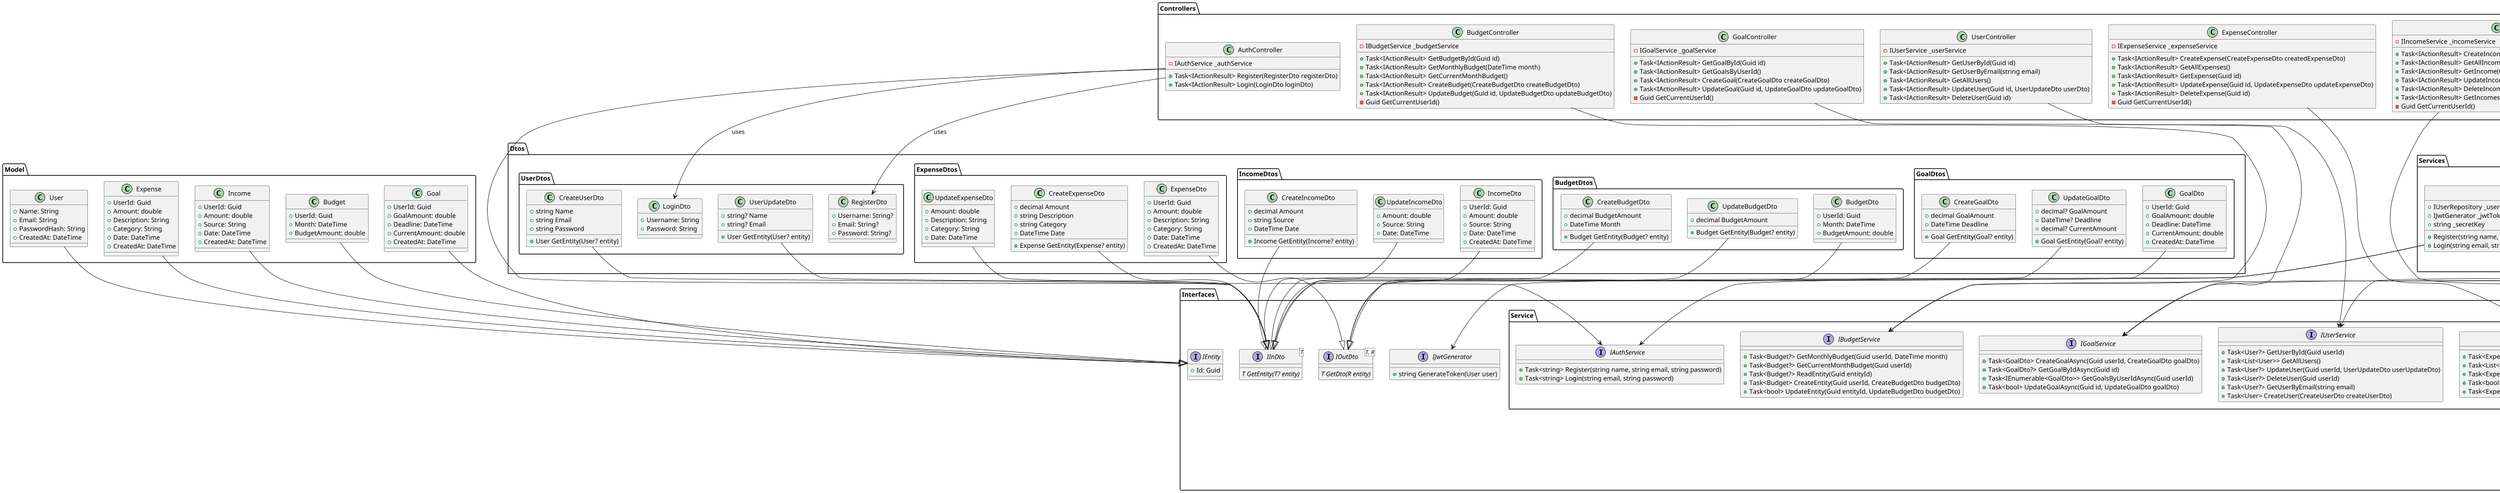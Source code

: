 @startuml
scale 0.75
package "Model" {
    class User{
        +Name: String
        +Email: String
        +PasswordHash: String
        +CreatedAt: DateTime
    }

    class Expense {
        +UserId: Guid
        +Amount: double
        +Description: String
        +Category: String
        +Date: DateTime
        +CreatedAt: DateTime
    }

    class Income {
        +UserId: Guid
        +Amount: double
        +Source: String
        +Date: DateTime
        +CreatedAt: DateTime
    }


    class Budget {
        +UserId: Guid
        +Month: DateTime
        +BudgetAmount: double
    }

    class Goal {
        +UserId: Guid
        +GoalAmount: double
        +Deadline: DateTime
        +CurrentAmount: double
        +CreatedAt: DateTime
    }

}

package Helpers {
    class QueryObject {
        +SortBy : String?
        +IsDescending : bool
        +PageNumber : int
        +PageSize : int
    }
}

package Interfaces {

    package Service {

        interface IAuthService {
            + Task<string> Register(string name, string email, string password)
            + Task<string> Login(string email, string password)
        }

        interface IBudgetService {
            + Task<Budget?> GetMonthlyBudget(Guid userId, DateTime month)
            + Task<Budget?> GetCurrentMonthBudget(Guid userId)
            + Task<Budget?> ReadEntity(Guid entityId)
            + Task<Budget> CreateEntity(Guid userId, CreateBudgetDto budgetDto)
            + Task<bool> UpdateEntity(Guid entityId, UpdateBudgetDto budgetDto)
        }

        interface IExpenseService {
            + Task<ExpenseDto?> GetExpenseByIdAsync(Guid expenseId)
            + Task<List<Expense>> GetAllExpensesAsync()
            + Task<Expense> CreateExpenseAsync(Guid UserId, CreateExpenseDto expenseDto)
            + Task<bool> UpdateExpenseAsync(Guid expenseId, UpdateExpenseDto expenseDto)
            + Task<Expense?> DeleteExpenseAsync(Guid expenseId)
        }

        interface IGoalService {
            + Task<GoalDto> CreateGoalAsync(Guid userId, CreateGoalDto goalDto)
            + Task<GoalDto?> GetGoalByIdAsync(Guid id)
            + Task<IEnumerable<GoalDto>> GetGoalsByUserIdAsync(Guid userId)
            + Task<bool> UpdateGoalAsync(Guid id, UpdateGoalDto goalDto)
        }

        interface IIncomeService {
            + Task<IncomeDto?> GetIncomeByIdAsync(Guid id)
            + Task<List<Income>> GetAllIncomesAsync()
            + Task<Income> CreateIncomeAsync(Guid userId, CreateIncomeDto incomeDto)
            + Task<bool> UpdateIncomeAsync(Guid id, UpdateIncomeInDto incomeDto)
            + Task<Income?> DeleteIncomeAsync(Guid id)
            + Task<IEnumerable<IncomeDto>> GetIncomesByUserIdAsync(Guid userId)
        }

        interface IUserService {
            + Task<User?> GetUserById(Guid userId)
            + Task<List<User>> GetAllUsers()
            + Task<User?> UpdateUser(Guid userId, UserUpdateDto userUpdateDto)
            + Task<User?> DeleteUser(Guid userId)
            + Task<User?> GetUserByEmail(string email)
            + Task<User> CreateUser(CreateUserDto createUserDto)
        }
    }

    interface IEntity {
        +Id: Guid
    }

    interface IOutDto<T, R> {
        {abstract} T GetDto(R entity)
    }

    interface IInDto<T> {
        {abstract} T GetEntity(T? entity)
    }

    interface IJwtGenerator {
        +string GenerateToken(User user)
    }

    package CrudOperations {
        interface ICreateOperation<T where T : IEntity> {
            +CreateEntity(T entityModel): Task<T>
        }

        interface IDeleteOperation<T where T : IEntity> {
            +DeleteEntity(Guid entityId): Task<T?>
        }

        interface IReadOperation<T where T : IEntity> {
            +ReadEntity(Guid entityId): Task<T?>
        }

        interface IUpdateOperation<T where T : IEntity> {
            +UpdateEntity(Guid entityId, IDto entityDto): Task<T?>
        }

        interface IGetAllOperation<T where T : IEntity> {
            +GetAllEntities(QueryObject query): Task<List<T>>
        }
    }

    package Repository {

        interface IBudgetRepository {
            +Task<Budget?> GetMonthlyBudget(Guid userId, DateTime month)
            +Task<Budget?> GetCurrentMonthBudget(Guid userId)
        }

        interface IExpenseRepository {
        }

        interface IGoalRepository {
            +Task<IEnumerable<Goal>> GetGoalsByUserId(Guid userId)
        }

        interface IIncomeRepository {
            +Task<IEnumerable<Income>> GetIncomesByUserId(Guid userId)
        }

        interface IUserRepository {
            +Task<User?> GetUserByEmail(string email)
        }
    }

    IUserRepository --|> IReadOperation
    IUserRepository --|> IGetAllOperation
    IUserRepository --|> IUpdateOperation
    IUserRepository --|> IDeleteOperation
    IUserRepository --|> ICreateOperation

    IExpenseRepository --|> ICreateOperation
    IExpenseRepository --|> IReadOperation 
    IExpenseRepository --|> IUpdateOperation 
    IExpenseRepository --|> IDeleteOperation
    IExpenseRepository --|> IGetAllOperation 

    IIncomeRepository --|> ICreateOperation
    IIncomeRepository --|> IReadOperation 
    IIncomeRepository --|> IUpdateOperation 
    IIncomeRepository --|> IDeleteOperation 
    IIncomeRepository --|> IGetAllOperation 

    IBudgetRepository --|> ICreateOperation
    IBudgetRepository --|> IReadOperation
    IBudgetRepository --|> IUpdateOperation

    IGoalRepository --|> ICreateOperation
    IGoalRepository --|> IReadOperation 
    IGoalRepository --|> IUpdateOperation

} 

package Dtos {
    package UserDtos {
        class LoginDto {
            +Username: String
            +Password: String
        }

        class CreateUserDto {
            + string Name
            + string Email
            + string Password
            + User GetEntity(User? entity)
        }

        class RegisterDto {
            +Username: String?
            +Email: String?
            +Password: String?
        }
        
        class UserUpdateDto {
            + string? Name
            + string? Email
            + User GetEntity(User? entity)
        }
    }

    package ExpenseDtos {
        class ExpenseDto {
            +UserId: Guid
            +Amount: double
            +Description: String
            +Category: String
            +Date: DateTime
            +CreatedAt: DateTime
        }
        class UpdateExpenseDto {
            +Amount: double
            +Description: String
            +Category: String
            +Date: DateTime
        }

        class CreateExpenseDto {
            + decimal Amount
            + string Description
            + string Category
            + DateTime Date
            + Expense GetEntity(Expense? entity)
        }
    }

    package IncomeDtos {
        class IncomeDto {
            +UserId: Guid
            +Amount: double
            +Source: String
            +Date: DateTime
            +CreatedAt: DateTime
        }
        
        class UpdateIncomeDto{
            +Amount: double
            +Source: String
            +Date: DateTime
        }

        class CreateIncomeDto {
            + decimal Amount
            + string Source
            + DateTime Date
            + Income GetEntity(Income? entity)
        }
    }

    package BudgetDtos {
        class BudgetDto {
            +UserId: Guid
            +Month: DateTime
            +BudgetAmount: double
        }

        class CreateBudgetDto {
            + decimal BudgetAmount
            + DateTime Month
            + Budget GetEntity(Budget? entity)
        }

        class UpdateBudgetDto {
            + decimal BudgetAmount
            + Budget GetEntity(Budget? entity)
        }

    }

    package GoalDtos {
        class GoalDto {
            +UserId: Guid
            +GoalAmount: double
            +Deadline: DateTime
            +CurrentAmount: double
            +CreatedAt: DateTime
        }

        class CreateGoalDto {
            + decimal GoalAmount
            + DateTime Deadline
            + Goal GetEntity(Goal? entity)
        }

        class UpdateGoalDto {
            + decimal? GoalAmount
            + DateTime? Deadline
            + decimal? CurrentAmount
            + Goal GetEntity(Goal? entity)
        }
    }
}


GoalDto --|> IOutDto
CreateGoalDto --|> IInDto
UpdateGoalDto --|> IInDto
BudgetDto --|> IOutDto
CreateBudgetDto --|> IInDto
UpdateBudgetDto --|> IInDto
UpdateIncomeDto --|> IInDto
CreateIncomeDto --|> IInDto
IncomeDto --|> IOutDto
UpdateExpenseDto --|> IInDto
CreateExpenseDto --|> IInDto
ExpenseDto --|> IOutDto
UserUpdateDto --|> IInDto

CreateUserDto --|> IInDto



package Services {

   class AuthService {
        + IUserRepository _userRepository
        + IJwtGenerator _jwtTokenGenerator
        + string _secretKey
        + Register(string name, string email, string password) : Task<string>
        + Login(string email, string password) : Task<string>
    }

    class BudgetService {
        + IBudgetRepository _budgetRepository
        + IUserRepository _userRepository
        + GetMonthlyBudget(Guid userId, DateTime month) : Task<Budget?>
        + GetCurrentMonthBudget(Guid userId) : Task<Budget?>
        + ReadEntity(Guid entityId) : Task<Budget?>
        + CreateEntity(Guid userId, CreateBudgetDto budgetDto) : Task<Budget>
        + UpdateEntity(Guid entityId, UpdateBudgetDto budgetDto) : Task<bool>
    }

    class ExpenseService {
        - IExpenseRepository _expenseRepository
        - IUserRepository _userRepository
        + CreateExpenseAsync(Guid userId, CreateExpenseDto expenseDto) : Task<Expense>
        + DeleteExpenseAsync(Guid expenseId) : Task<Expense?>
        + GetAllExpensesAsync() : Task<List<Expense>>
        + GetExpenseByIdAsync(Guid expenseId) : Task<ExpenseDto?>
        + UpdateExpenseAsync(Guid expenseId, UpdateExpenseDto expenseDto) : Task<bool>
    }

    class GoalService {
        + IGoalRepository _goalRepository
        + IUserRepository _userRepository
        + CreateGoalAsync(Guid userId, CreateGoalDto goalDto) : Task<GoalDto>
        + GetGoalByIdAsync(Guid id) : Task<GoalDto?>
        + GetGoalsByUserIdAsync(Guid userId) : Task<IEnumerable<GoalDto>>
        + UpdateGoalAsync(Guid id, UpdateGoalDto goalDto) : Task<bool>
    }

    class IncomeService {
        - IIncomeRepository _incomeRepository
        - IUserRepository _userRepository
        + CreateIncomeAsync(Guid userId, CreateIncomeDto incomeDto) : Task<Income>
        + GetAllIncomesAsync() : Task<List<Income>>
        + GetIncomeByIdAsync(Guid id) : Task<IncomeDto?>
        + GetIncomesByUserIdAsync(Guid userId) : Task<IEnumerable<IncomeDto>>
        + UpdateIncomeAsync(Guid id, UpdateIncomeInDto incomeDto) : Task<bool>
        + DeleteIncomeAsync(Guid id) : Task<Income?>
    }

    class UserService {
        - IUserRepository _userRepository
        + GetUserById(Guid userId) : Task<User?>
        + UpdateUser(Guid userId, UserUpdateDto userUpdateDto) : Task<User?>
        + DeleteUser(Guid userId) : Task<User?>
        + GetUserByEmail(string email) : Task<User?>
        + CreateUser(CreateUserDto createUserDto) : Task<User>
        + GetAllUsers() : Task<List<User>>
    }

}

AuthService --> IAuthService
AuthService --> IUserRepository
AuthService --> IJwtGenerator

BudgetService --> IBudgetService
BudgetService --> IBudgetRepository
BudgetService --> IUserRepository

ExpenseService --> IExpenseService
ExpenseService --> IExpenseRepository
ExpenseService --> IUserRepository

GoalService --> IGoalService
GoalService --> IGoalRepository
GoalService --> IUserRepository

IncomeService --> IIncomeService
IncomeService --> IIncomeRepository
IncomeService --> IUserRepository

UserService --> IUserService
UserService --> IUserRepository

package Repository {

    class BudgetRepository {
        - IDbConnectionFactory _dbConnection
        + Task<Budget?> ReadEntity(Guid entityId)
        + Task<Budget> CreateEntity(Budget entityModel)
        + Task<bool> UpdateEntity(Guid entityId, Budget entity)
        + Task<Budget?> GetMonthlyBudget(Guid userId, DateTime month)
        + Task<Budget?> GetCurrentMonthBudget(Guid userId)
    }

    class ExpenseRepository {
        - IDbConnectionFactory _dbConnection
        + Task<Expense> CreateEntity(Expense entityModel)
        + Task<Expense?> DeleteEntity(Guid entityId)
        + Task<List<Expense>> GetAllEntities()
        + Task<Expense?> ReadEntity(Guid entityId)
        + Task<bool> UpdateEntity(Guid entityId, Expense entity)
    }

    class GoalRepository {
        - IDbConnectionFactory _dbConnection
        + Task<Goal> CreateEntity(Goal entityModel)
        + Task<Goal?> ReadEntity(Guid entityId)
        + Task<IEnumerable<Goal>> GetGoalsByUserId(Guid userId)
        + Task<bool> UpdateEntity(Guid entityId, Goal entity)
    }

    class IncomeRepository {
        - IDbConnectionFactory _dbConnection
        + Task<Income> CreateEntity(Income incomeModel)
        + Task<Income?> ReadEntity(Guid entityId)
        + Task<bool> UpdateEntity(Guid entityId, Income entity)
        + Task<Income?> DeleteEntity(Guid entityId)
        + Task<IEnumerable<Income>> GetIncomesByUserId(Guid userId)
        + Task<List<Income>> GetAllEntities()
    }

    class UserRepository {
        - IDbConnectionFactory _dbConnection
        + Task<User?> ReadEntity(Guid entityId)
        + Task<List<User>> GetAllEntities()
        + Task<bool> UpdateEntity(Guid entityId, User entity)
        + Task<User?> DeleteEntity(Guid entityId)
        + Task<User?> GetUserByEmail(string email)
        + Task<User> CreateEntity(User entityModel)
    }

}

package Database {

    package Infraestructure {

        class DbConnectionFactory {
            - DbOptions _options
            + DbConnectionFactory(IOptions<DbOptions> options)
            + CreateConnectionAsync(): Task<IDbConnection>
        }

        class DbInit {
            - DbOptions _options
            + DbInit(IOptions<DbOptions> options)
            + InitializeDatabase(): void
        }

    }

    package Interface {

        interface IDbConnectionFactory {
            + CreateConnectionAsync(): Task<IDbConnection>
        }

        interface IDbInit {
            + InitializeDatabase(): void
        }
        
    }

    class DbOptions {
        + string? DefaultConnection
        + string? ScriptsPath
    }


    DbConnectionFactory --> IDbConnectionFactory
    DbInit --> IDbInit

    DbConnectionFactory --> DbOptions
    DbInit --> DbOptions

    BudgetRepository --> IDbConnectionFactory
    ExpenseRepository --> IDbConnectionFactory
    GoalRepository --> IDbConnectionFactory
    IncomeRepository --> IDbConnectionFactory
    UserRepository --> IDbConnectionFactory

}

package Controllers {
    class AuthController {
        - IAuthService _authService
        + Task<IActionResult> Register(RegisterDto registerDto)
        + Task<IActionResult> Login(LoginDto loginDto)
    }

    class BudgetController {
        - IBudgetService _budgetService
        + Task<IActionResult> GetBudgetById(Guid id)
        + Task<IActionResult> GetMonthlyBudget(DateTime month)
        + Task<IActionResult> GetCurrentMonthBudget()
        + Task<IActionResult> CreateBudget(CreateBudgetDto createBudgetDto)
        + Task<IActionResult> UpdateBudget(Guid id, UpdateBudgetDto updateBudgetDto)
        - Guid GetCurrentUserId()
    }

    class ExpenseController {
        - IExpenseService _expenseService
        + Task<IActionResult> CreateExpense(CreateExpenseDto createdExpenseDto)
        + Task<IActionResult> GetAllExpenses()
        + Task<IActionResult> GetExpense(Guid id)
        + Task<IActionResult> UpdateExpense(Guid id, UpdateExpenseDto updateExpenseDto)
        + Task<IActionResult> DeleteExpense(Guid id)
        - Guid GetCurrentUserId()
    }

    class GoalController {
        - IGoalService _goalService
        + Task<IActionResult> GetGoalById(Guid id)
        + Task<IActionResult> GetGoalsByUserId()
        + Task<IActionResult> CreateGoal(CreateGoalDto createGoalDto)
        + Task<IActionResult> UpdateGoal(Guid id, UpdateGoalDto updateGoalDto)
        - Guid GetCurrentUserId()
    }

    class IncomeController {
        - IIncomeService _incomeService
        + Task<IActionResult> CreateIncome(CreateIncomeDto incomeDto)
        + Task<IActionResult> GetAllIncomes()
        + Task<IActionResult> GetIncome(Guid id)
        + Task<IActionResult> UpdateIncome(Guid id, UpdateIncomeInDto updateIncomeDto)
        + Task<IActionResult> DeleteIncome(Guid id)
        + Task<IActionResult> GetIncomesByUserId()
        - Guid GetCurrentUserId()
    }

    class UserController {
        - IUserService _userService
        + Task<IActionResult> GetUserById(Guid id)
        + Task<IActionResult> GetUserByEmail(string email)
        + Task<IActionResult> GetAllUsers()
        + Task<IActionResult> UpdateUser(Guid id, UserUpdateDto userDto)
        + Task<IActionResult> DeleteUser(Guid id)
    }

}

User --|> IEntity
Expense --|> IEntity
Income --|> IEntity
Budget --|> IEntity
Goal --|> IEntity


ExpenseRepository --|> IExpenseRepository
IncomeRepository --|> IIncomeRepository
BudgetRepository --|> IBudgetRepository
GoalRepository --|> IGoalRepository
UserRepository --|> IUserRepository


AuthController --> IAuthService
BudgetController --> IBudgetService
ExpenseController --> IExpenseService
GoalController --> IGoalService
IncomeController --> IIncomeService
UserController --> IUserService

AuthController --> LoginDto : uses
AuthController --> RegisterDto : uses


@enduml